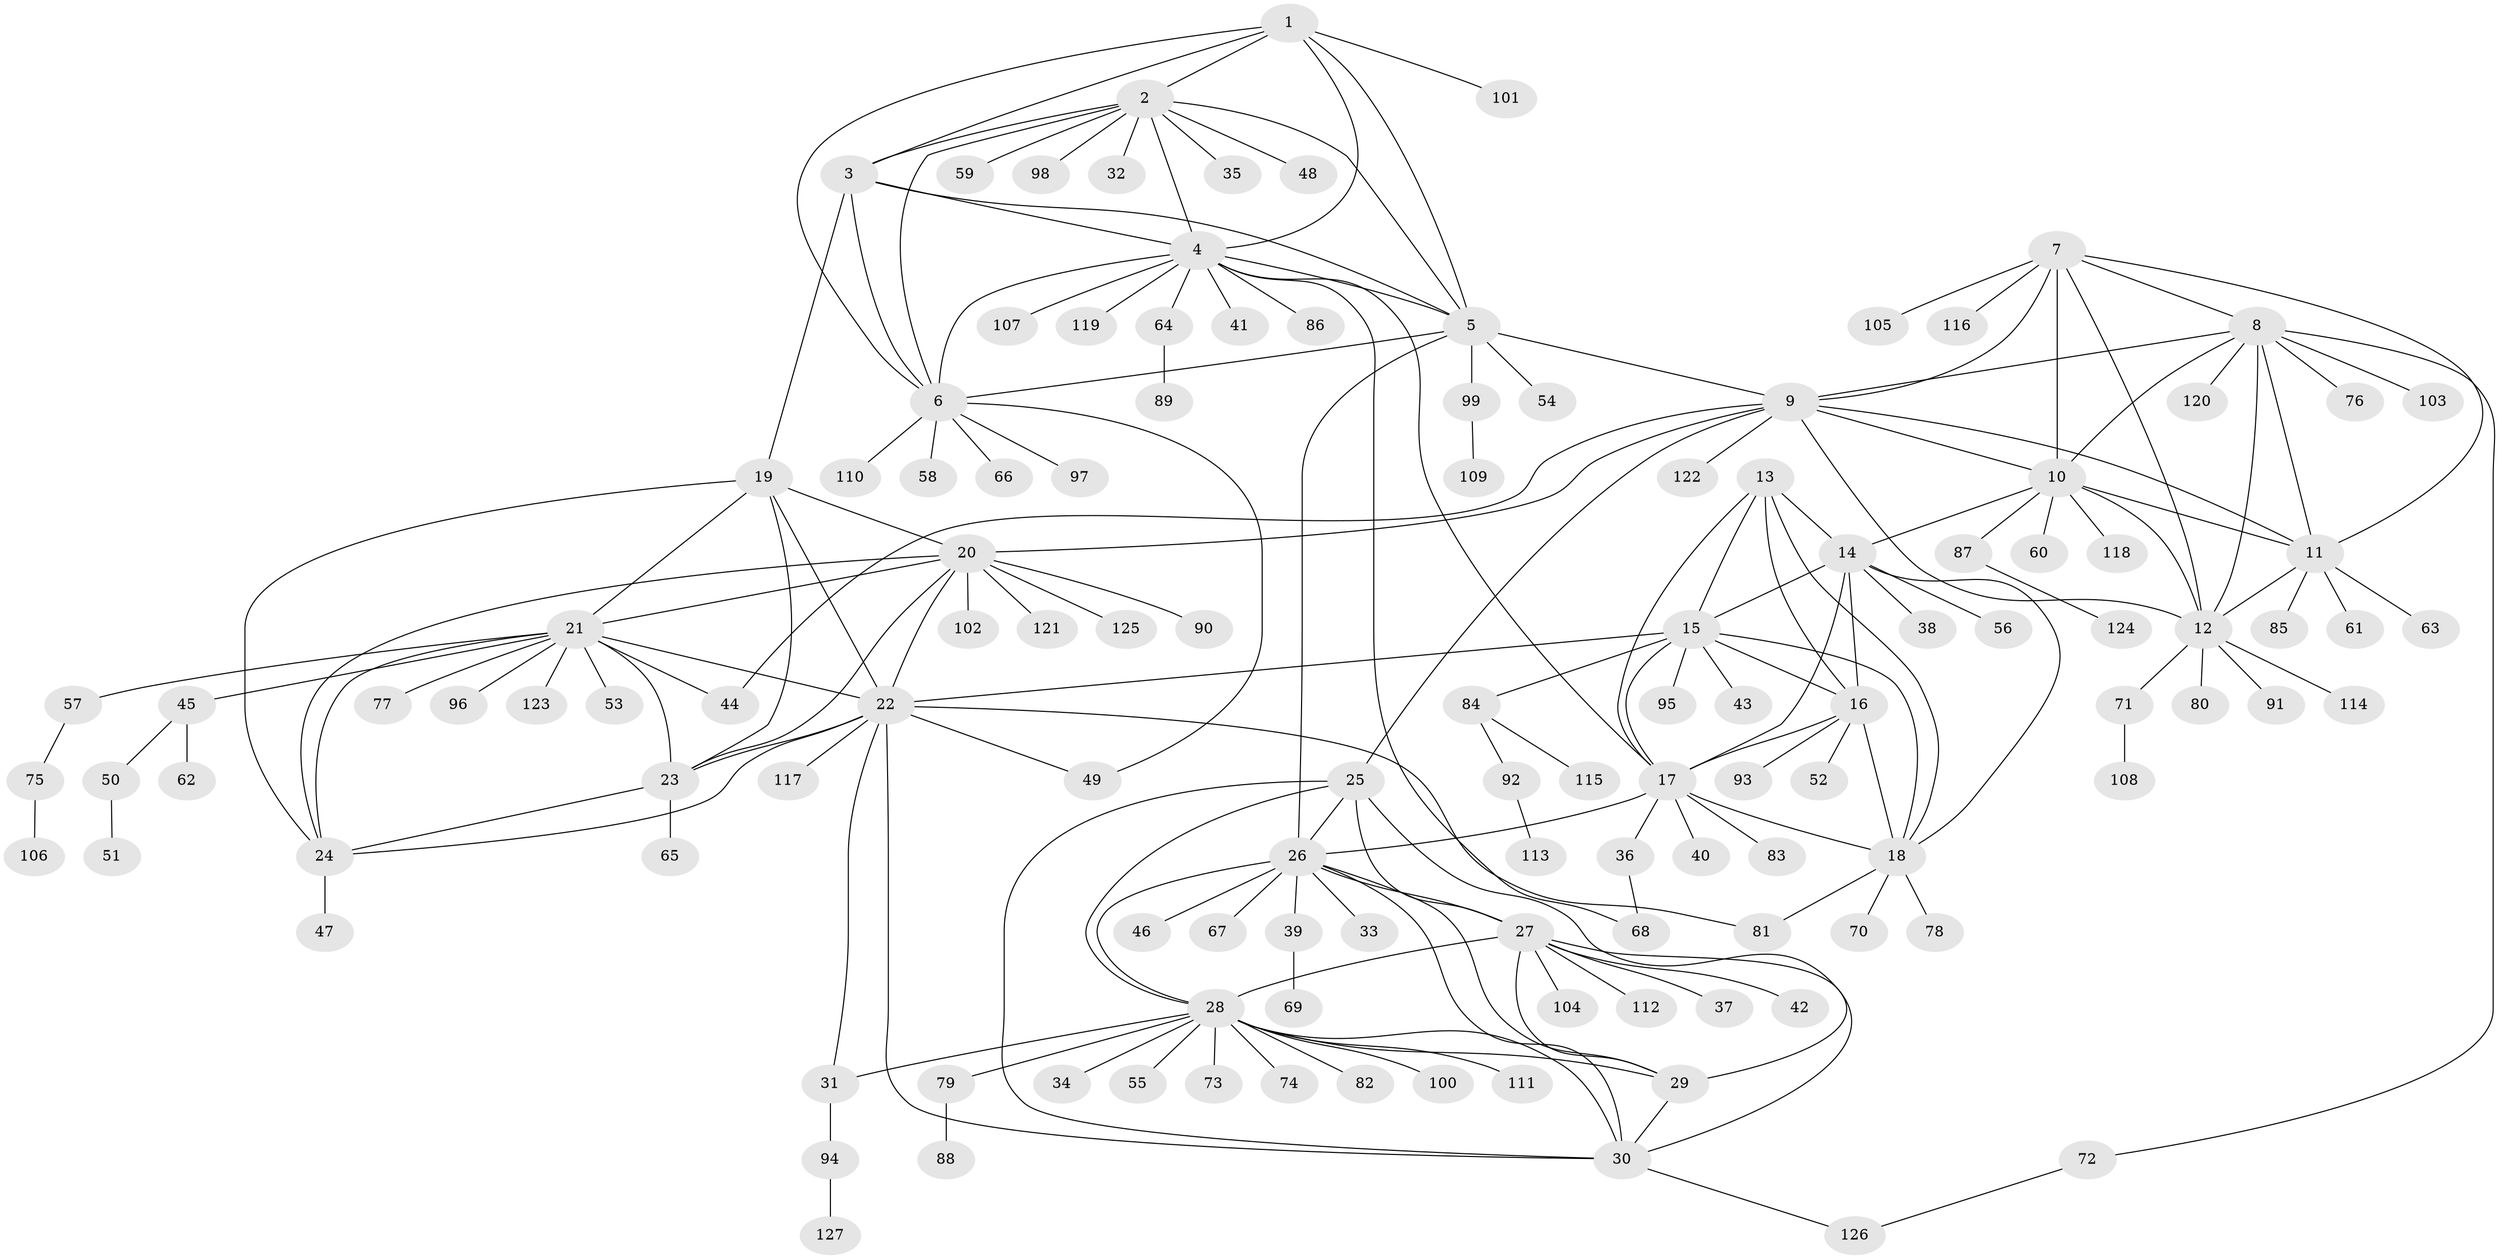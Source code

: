 // coarse degree distribution, {1: 0.6363636363636364, 4: 0.030303030303030304, 7: 0.06060606060606061, 5: 0.045454545454545456, 6: 0.07575757575757576, 2: 0.045454545454545456, 8: 0.07575757575757576, 10: 0.015151515151515152, 11: 0.015151515151515152}
// Generated by graph-tools (version 1.1) at 2025/37/03/04/25 23:37:36]
// undirected, 127 vertices, 188 edges
graph export_dot {
  node [color=gray90,style=filled];
  1;
  2;
  3;
  4;
  5;
  6;
  7;
  8;
  9;
  10;
  11;
  12;
  13;
  14;
  15;
  16;
  17;
  18;
  19;
  20;
  21;
  22;
  23;
  24;
  25;
  26;
  27;
  28;
  29;
  30;
  31;
  32;
  33;
  34;
  35;
  36;
  37;
  38;
  39;
  40;
  41;
  42;
  43;
  44;
  45;
  46;
  47;
  48;
  49;
  50;
  51;
  52;
  53;
  54;
  55;
  56;
  57;
  58;
  59;
  60;
  61;
  62;
  63;
  64;
  65;
  66;
  67;
  68;
  69;
  70;
  71;
  72;
  73;
  74;
  75;
  76;
  77;
  78;
  79;
  80;
  81;
  82;
  83;
  84;
  85;
  86;
  87;
  88;
  89;
  90;
  91;
  92;
  93;
  94;
  95;
  96;
  97;
  98;
  99;
  100;
  101;
  102;
  103;
  104;
  105;
  106;
  107;
  108;
  109;
  110;
  111;
  112;
  113;
  114;
  115;
  116;
  117;
  118;
  119;
  120;
  121;
  122;
  123;
  124;
  125;
  126;
  127;
  1 -- 2;
  1 -- 3;
  1 -- 4;
  1 -- 5;
  1 -- 6;
  1 -- 101;
  2 -- 3;
  2 -- 4;
  2 -- 5;
  2 -- 6;
  2 -- 32;
  2 -- 35;
  2 -- 48;
  2 -- 59;
  2 -- 98;
  3 -- 4;
  3 -- 5;
  3 -- 6;
  3 -- 19;
  4 -- 5;
  4 -- 6;
  4 -- 17;
  4 -- 41;
  4 -- 64;
  4 -- 68;
  4 -- 86;
  4 -- 107;
  4 -- 119;
  5 -- 6;
  5 -- 9;
  5 -- 26;
  5 -- 54;
  5 -- 99;
  6 -- 49;
  6 -- 58;
  6 -- 66;
  6 -- 97;
  6 -- 110;
  7 -- 8;
  7 -- 9;
  7 -- 10;
  7 -- 11;
  7 -- 12;
  7 -- 105;
  7 -- 116;
  8 -- 9;
  8 -- 10;
  8 -- 11;
  8 -- 12;
  8 -- 72;
  8 -- 76;
  8 -- 103;
  8 -- 120;
  9 -- 10;
  9 -- 11;
  9 -- 12;
  9 -- 20;
  9 -- 25;
  9 -- 44;
  9 -- 122;
  10 -- 11;
  10 -- 12;
  10 -- 14;
  10 -- 60;
  10 -- 87;
  10 -- 118;
  11 -- 12;
  11 -- 61;
  11 -- 63;
  11 -- 85;
  12 -- 71;
  12 -- 80;
  12 -- 91;
  12 -- 114;
  13 -- 14;
  13 -- 15;
  13 -- 16;
  13 -- 17;
  13 -- 18;
  14 -- 15;
  14 -- 16;
  14 -- 17;
  14 -- 18;
  14 -- 38;
  14 -- 56;
  15 -- 16;
  15 -- 17;
  15 -- 18;
  15 -- 22;
  15 -- 43;
  15 -- 84;
  15 -- 95;
  16 -- 17;
  16 -- 18;
  16 -- 52;
  16 -- 93;
  17 -- 18;
  17 -- 26;
  17 -- 36;
  17 -- 40;
  17 -- 83;
  18 -- 70;
  18 -- 78;
  18 -- 81;
  19 -- 20;
  19 -- 21;
  19 -- 22;
  19 -- 23;
  19 -- 24;
  20 -- 21;
  20 -- 22;
  20 -- 23;
  20 -- 24;
  20 -- 90;
  20 -- 102;
  20 -- 121;
  20 -- 125;
  21 -- 22;
  21 -- 23;
  21 -- 24;
  21 -- 44;
  21 -- 45;
  21 -- 53;
  21 -- 57;
  21 -- 77;
  21 -- 96;
  21 -- 123;
  22 -- 23;
  22 -- 24;
  22 -- 30;
  22 -- 31;
  22 -- 49;
  22 -- 81;
  22 -- 117;
  23 -- 24;
  23 -- 65;
  24 -- 47;
  25 -- 26;
  25 -- 27;
  25 -- 28;
  25 -- 29;
  25 -- 30;
  26 -- 27;
  26 -- 28;
  26 -- 29;
  26 -- 30;
  26 -- 33;
  26 -- 39;
  26 -- 46;
  26 -- 67;
  27 -- 28;
  27 -- 29;
  27 -- 30;
  27 -- 37;
  27 -- 42;
  27 -- 104;
  27 -- 112;
  28 -- 29;
  28 -- 30;
  28 -- 31;
  28 -- 34;
  28 -- 55;
  28 -- 73;
  28 -- 74;
  28 -- 79;
  28 -- 82;
  28 -- 100;
  28 -- 111;
  29 -- 30;
  30 -- 126;
  31 -- 94;
  36 -- 68;
  39 -- 69;
  45 -- 50;
  45 -- 62;
  50 -- 51;
  57 -- 75;
  64 -- 89;
  71 -- 108;
  72 -- 126;
  75 -- 106;
  79 -- 88;
  84 -- 92;
  84 -- 115;
  87 -- 124;
  92 -- 113;
  94 -- 127;
  99 -- 109;
}
